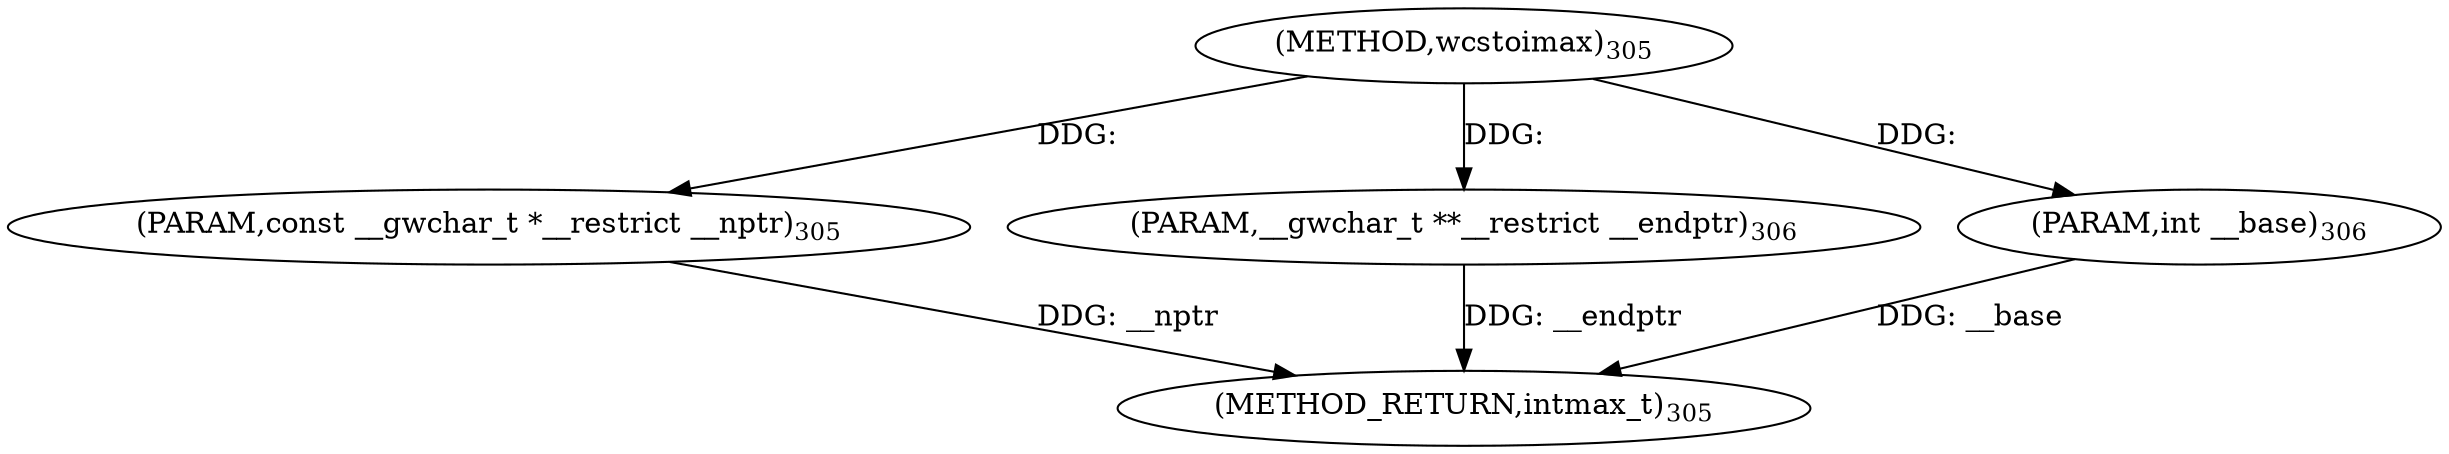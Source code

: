 digraph "wcstoimax" {  
"8049" [label = <(METHOD,wcstoimax)<SUB>305</SUB>> ]
"8053" [label = <(METHOD_RETURN,intmax_t)<SUB>305</SUB>> ]
"8050" [label = <(PARAM,const __gwchar_t *__restrict __nptr)<SUB>305</SUB>> ]
"8051" [label = <(PARAM,__gwchar_t **__restrict __endptr)<SUB>306</SUB>> ]
"8052" [label = <(PARAM,int __base)<SUB>306</SUB>> ]
  "8050" -> "8053"  [ label = "DDG: __nptr"] 
  "8051" -> "8053"  [ label = "DDG: __endptr"] 
  "8052" -> "8053"  [ label = "DDG: __base"] 
  "8049" -> "8050"  [ label = "DDG: "] 
  "8049" -> "8051"  [ label = "DDG: "] 
  "8049" -> "8052"  [ label = "DDG: "] 
}
